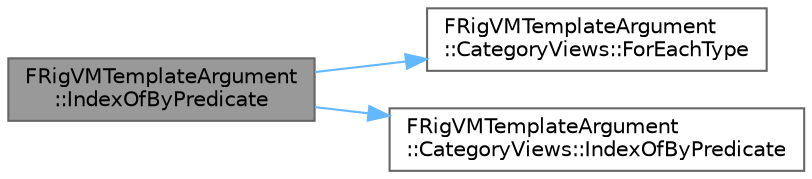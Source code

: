 digraph "FRigVMTemplateArgument::IndexOfByPredicate"
{
 // INTERACTIVE_SVG=YES
 // LATEX_PDF_SIZE
  bgcolor="transparent";
  edge [fontname=Helvetica,fontsize=10,labelfontname=Helvetica,labelfontsize=10];
  node [fontname=Helvetica,fontsize=10,shape=box,height=0.2,width=0.4];
  rankdir="LR";
  Node1 [id="Node000001",label="FRigVMTemplateArgument\l::IndexOfByPredicate",height=0.2,width=0.4,color="gray40", fillcolor="grey60", style="filled", fontcolor="black",tooltip=" "];
  Node1 -> Node2 [id="edge1_Node000001_Node000002",color="steelblue1",style="solid",tooltip=" "];
  Node2 [id="Node000002",label="FRigVMTemplateArgument\l::CategoryViews::ForEachType",height=0.2,width=0.4,color="grey40", fillcolor="white", style="filled",URL="$dc/d03/structFRigVMTemplateArgument_1_1CategoryViews.html#af2e87389fe23e444e4161b02fb0e5830",tooltip=" "];
  Node1 -> Node3 [id="edge2_Node000001_Node000003",color="steelblue1",style="solid",tooltip=" "];
  Node3 [id="Node000003",label="FRigVMTemplateArgument\l::CategoryViews::IndexOfByPredicate",height=0.2,width=0.4,color="grey40", fillcolor="white", style="filled",URL="$dc/d03/structFRigVMTemplateArgument_1_1CategoryViews.html#a9e17c5c3618877d61dd9d8945907e450",tooltip=" "];
}
